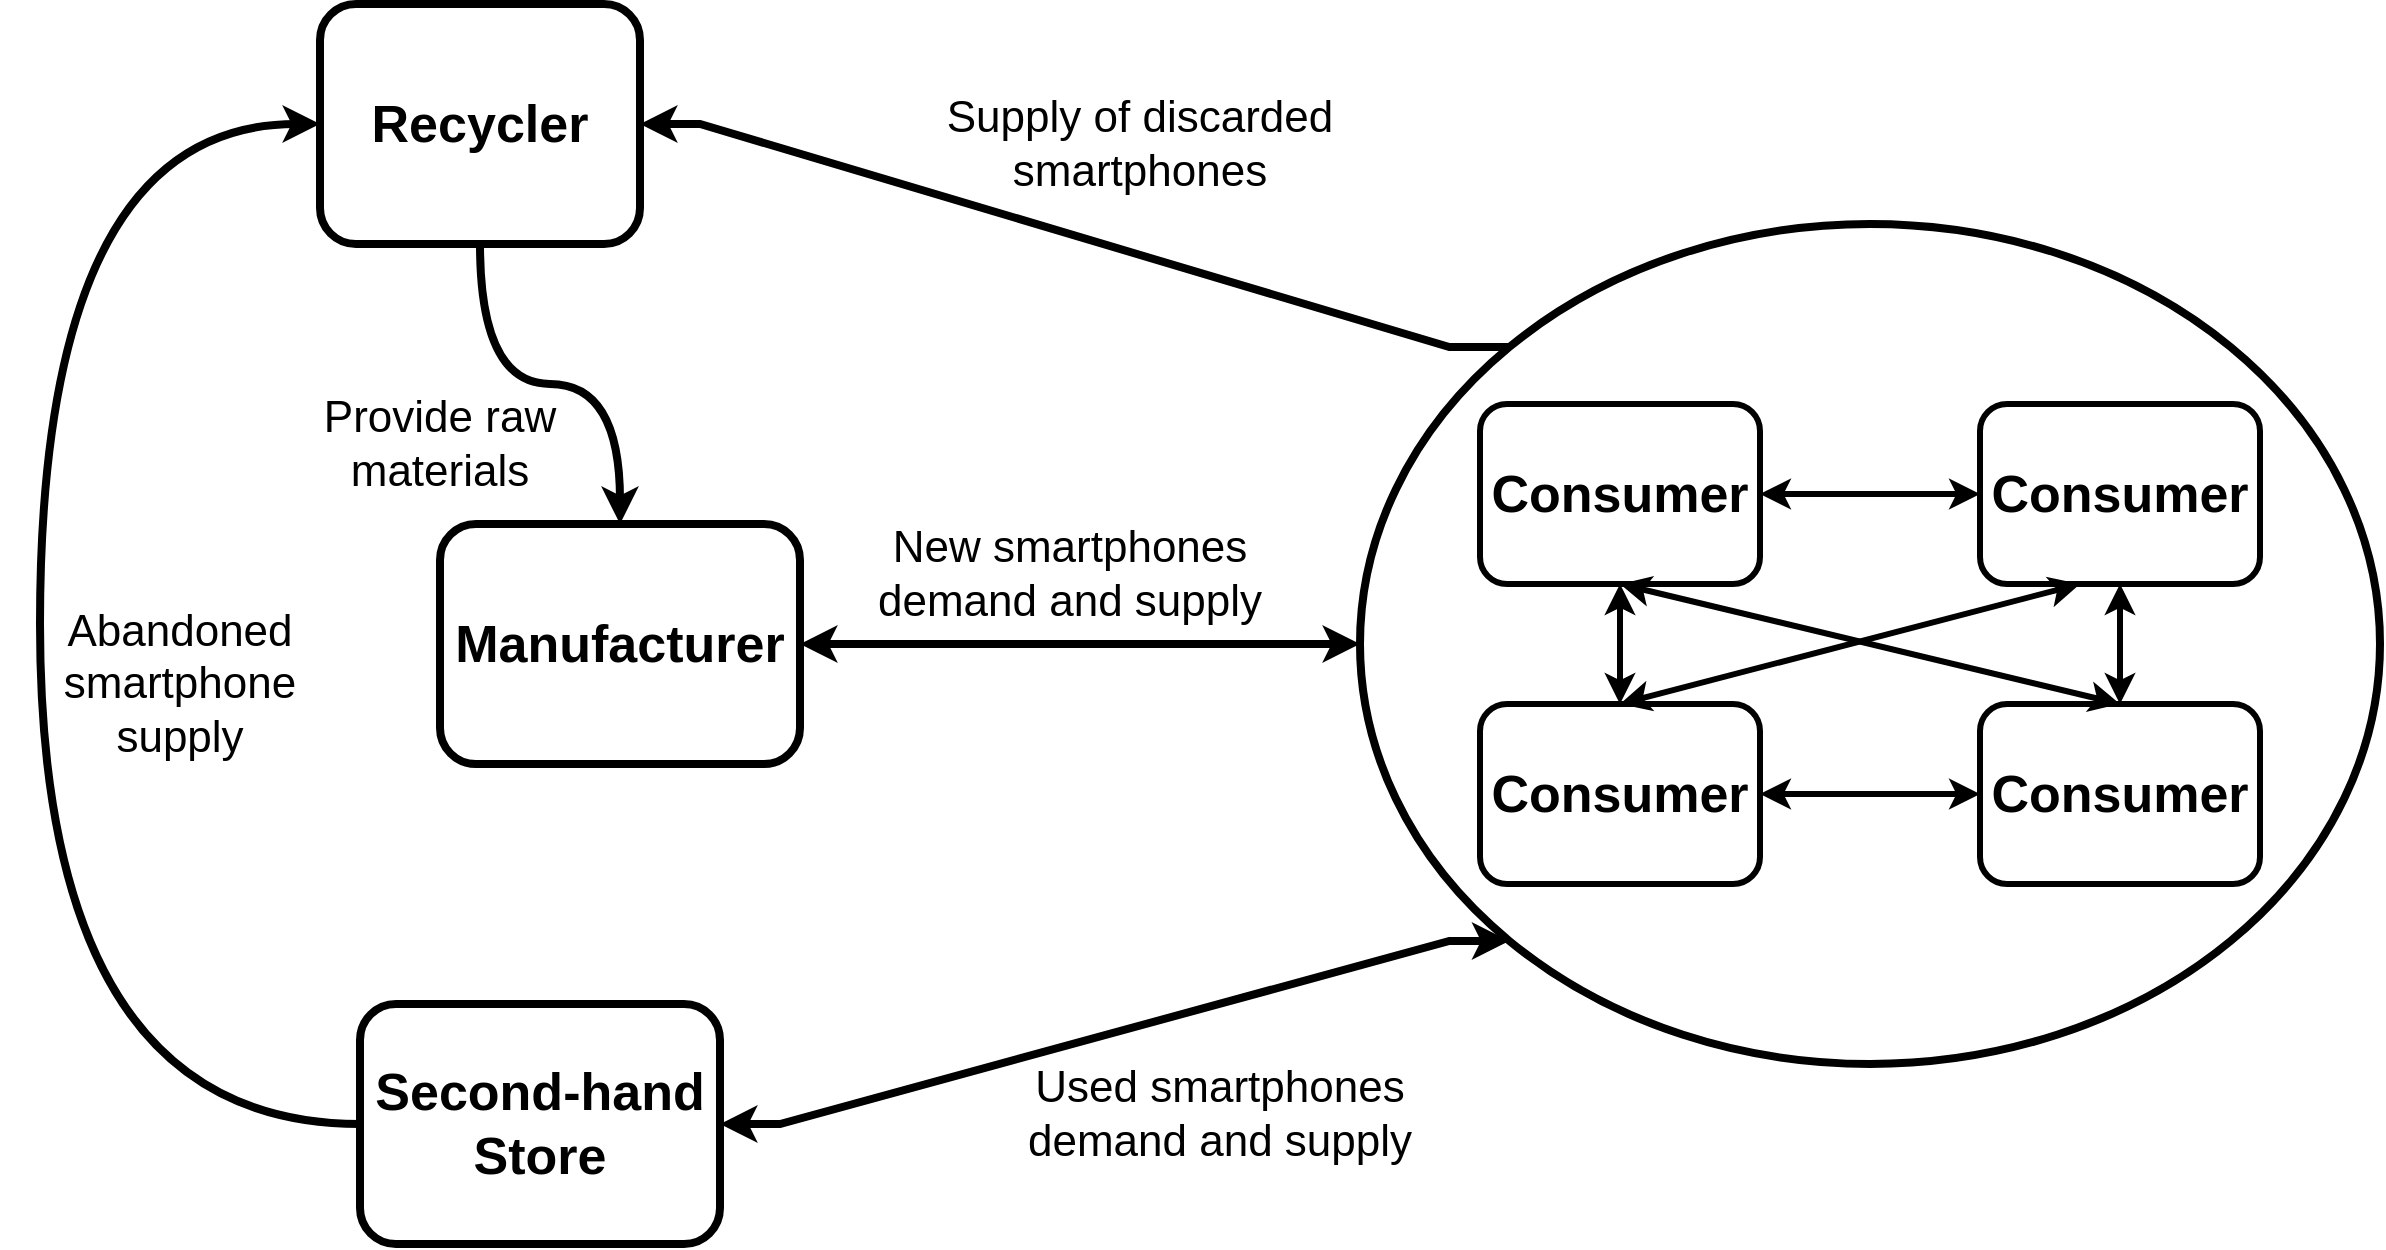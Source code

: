 <mxfile version="24.7.10">
  <diagram id="C5RBs43oDa-KdzZeNtuy" name="Page-1">
    <mxGraphModel dx="1838" dy="994" grid="1" gridSize="10" guides="1" tooltips="1" connect="1" arrows="1" fold="1" page="1" pageScale="1" pageWidth="1600" pageHeight="900" math="0" shadow="0">
      <root>
        <mxCell id="WIyWlLk6GJQsqaUBKTNV-0" />
        <mxCell id="WIyWlLk6GJQsqaUBKTNV-1" parent="WIyWlLk6GJQsqaUBKTNV-0" />
        <mxCell id="PBZ78QYX0Bk8OBGYeH7z-30" style="edgeStyle=entityRelationEdgeStyle;rounded=0;orthogonalLoop=1;jettySize=auto;html=1;exitX=0;exitY=0;exitDx=0;exitDy=0;strokeWidth=4;" edge="1" parent="WIyWlLk6GJQsqaUBKTNV-1" source="PBZ78QYX0Bk8OBGYeH7z-17" target="PBZ78QYX0Bk8OBGYeH7z-0">
          <mxGeometry relative="1" as="geometry" />
        </mxCell>
        <mxCell id="PBZ78QYX0Bk8OBGYeH7z-17" value="" style="ellipse;whiteSpace=wrap;html=1;strokeWidth=4;" vertex="1" parent="WIyWlLk6GJQsqaUBKTNV-1">
          <mxGeometry x="910" y="320" width="510" height="420" as="geometry" />
        </mxCell>
        <mxCell id="PBZ78QYX0Bk8OBGYeH7z-46" style="edgeStyle=orthogonalEdgeStyle;rounded=0;orthogonalLoop=1;jettySize=auto;html=1;exitX=0.5;exitY=1;exitDx=0;exitDy=0;elbow=vertical;curved=1;strokeWidth=4;" edge="1" parent="WIyWlLk6GJQsqaUBKTNV-1" source="PBZ78QYX0Bk8OBGYeH7z-0" target="PBZ78QYX0Bk8OBGYeH7z-1">
          <mxGeometry relative="1" as="geometry" />
        </mxCell>
        <mxCell id="PBZ78QYX0Bk8OBGYeH7z-0" value="&lt;font size=&quot;1&quot; style=&quot;&quot;&gt;&lt;b style=&quot;font-size: 26px;&quot;&gt;Recycler&lt;/b&gt;&lt;/font&gt;" style="rounded=1;whiteSpace=wrap;html=1;strokeWidth=4;" vertex="1" parent="WIyWlLk6GJQsqaUBKTNV-1">
          <mxGeometry x="390" y="210" width="160" height="120" as="geometry" />
        </mxCell>
        <mxCell id="PBZ78QYX0Bk8OBGYeH7z-37" style="edgeStyle=orthogonalEdgeStyle;rounded=0;orthogonalLoop=1;jettySize=auto;html=1;exitX=1;exitY=0.5;exitDx=0;exitDy=0;startArrow=classic;startFill=1;curved=1;strokeWidth=4;" edge="1" parent="WIyWlLk6GJQsqaUBKTNV-1" source="PBZ78QYX0Bk8OBGYeH7z-1" target="PBZ78QYX0Bk8OBGYeH7z-17">
          <mxGeometry relative="1" as="geometry" />
        </mxCell>
        <mxCell id="PBZ78QYX0Bk8OBGYeH7z-1" value="&lt;font size=&quot;1&quot; style=&quot;&quot;&gt;&lt;b style=&quot;font-size: 26px;&quot;&gt;Manufacturer&lt;/b&gt;&lt;/font&gt;" style="rounded=1;whiteSpace=wrap;html=1;strokeWidth=4;" vertex="1" parent="WIyWlLk6GJQsqaUBKTNV-1">
          <mxGeometry x="450" y="470" width="180" height="120" as="geometry" />
        </mxCell>
        <mxCell id="PBZ78QYX0Bk8OBGYeH7z-38" style="edgeStyle=entityRelationEdgeStyle;rounded=0;orthogonalLoop=1;jettySize=auto;html=1;exitX=1;exitY=0.5;exitDx=0;exitDy=0;entryX=0;entryY=1;entryDx=0;entryDy=0;startArrow=classic;startFill=1;strokeWidth=4;" edge="1" parent="WIyWlLk6GJQsqaUBKTNV-1" source="PBZ78QYX0Bk8OBGYeH7z-2" target="PBZ78QYX0Bk8OBGYeH7z-17">
          <mxGeometry relative="1" as="geometry" />
        </mxCell>
        <mxCell id="PBZ78QYX0Bk8OBGYeH7z-45" style="edgeStyle=orthogonalEdgeStyle;rounded=0;orthogonalLoop=1;jettySize=auto;html=1;entryX=0;entryY=0.5;entryDx=0;entryDy=0;exitX=0;exitY=0.5;exitDx=0;exitDy=0;curved=1;strokeWidth=4;" edge="1" parent="WIyWlLk6GJQsqaUBKTNV-1" source="PBZ78QYX0Bk8OBGYeH7z-2" target="PBZ78QYX0Bk8OBGYeH7z-0">
          <mxGeometry relative="1" as="geometry">
            <Array as="points">
              <mxPoint x="250" y="770" />
              <mxPoint x="250" y="270" />
            </Array>
          </mxGeometry>
        </mxCell>
        <mxCell id="PBZ78QYX0Bk8OBGYeH7z-2" value="&lt;font size=&quot;1&quot; style=&quot;&quot;&gt;&lt;b style=&quot;font-size: 26px;&quot;&gt;Second-hand Store&lt;/b&gt;&lt;/font&gt;" style="rounded=1;whiteSpace=wrap;html=1;strokeWidth=4;" vertex="1" parent="WIyWlLk6GJQsqaUBKTNV-1">
          <mxGeometry x="410" y="710" width="180" height="120" as="geometry" />
        </mxCell>
        <mxCell id="PBZ78QYX0Bk8OBGYeH7z-3" value="&lt;font size=&quot;1&quot; style=&quot;&quot;&gt;&lt;b style=&quot;font-size: 26px;&quot;&gt;Consumer&lt;/b&gt;&lt;/font&gt;" style="rounded=1;whiteSpace=wrap;html=1;strokeWidth=3;" vertex="1" parent="WIyWlLk6GJQsqaUBKTNV-1">
          <mxGeometry x="970" y="410" width="140" height="90" as="geometry" />
        </mxCell>
        <mxCell id="PBZ78QYX0Bk8OBGYeH7z-4" value="&lt;font size=&quot;1&quot; style=&quot;&quot;&gt;&lt;b style=&quot;font-size: 26px;&quot;&gt;Consumer&lt;/b&gt;&lt;/font&gt;" style="rounded=1;whiteSpace=wrap;html=1;strokeWidth=3;" vertex="1" parent="WIyWlLk6GJQsqaUBKTNV-1">
          <mxGeometry x="1220" y="410" width="140" height="90" as="geometry" />
        </mxCell>
        <mxCell id="PBZ78QYX0Bk8OBGYeH7z-5" value="&lt;font size=&quot;1&quot; style=&quot;&quot;&gt;&lt;b style=&quot;font-size: 26px;&quot;&gt;Consumer&lt;/b&gt;&lt;/font&gt;" style="rounded=1;whiteSpace=wrap;html=1;strokeWidth=3;" vertex="1" parent="WIyWlLk6GJQsqaUBKTNV-1">
          <mxGeometry x="970" y="560" width="140" height="90" as="geometry" />
        </mxCell>
        <mxCell id="PBZ78QYX0Bk8OBGYeH7z-40" value="" style="edgeStyle=orthogonalEdgeStyle;rounded=0;orthogonalLoop=1;jettySize=auto;html=1;startArrow=classic;startFill=1;strokeWidth=3;" edge="1" parent="WIyWlLk6GJQsqaUBKTNV-1" source="PBZ78QYX0Bk8OBGYeH7z-6" target="PBZ78QYX0Bk8OBGYeH7z-5">
          <mxGeometry relative="1" as="geometry" />
        </mxCell>
        <mxCell id="PBZ78QYX0Bk8OBGYeH7z-6" value="&lt;font size=&quot;1&quot; style=&quot;&quot;&gt;&lt;b style=&quot;font-size: 26px;&quot;&gt;Consumer&lt;/b&gt;&lt;/font&gt;" style="rounded=1;whiteSpace=wrap;html=1;strokeWidth=3;" vertex="1" parent="WIyWlLk6GJQsqaUBKTNV-1">
          <mxGeometry x="1220" y="560" width="140" height="90" as="geometry" />
        </mxCell>
        <mxCell id="PBZ78QYX0Bk8OBGYeH7z-9" value="" style="endArrow=classic;startArrow=classic;html=1;rounded=0;entryX=0.5;entryY=1;entryDx=0;entryDy=0;strokeWidth=3;" edge="1" parent="WIyWlLk6GJQsqaUBKTNV-1" source="PBZ78QYX0Bk8OBGYeH7z-5" target="PBZ78QYX0Bk8OBGYeH7z-3">
          <mxGeometry width="50" height="50" relative="1" as="geometry">
            <mxPoint x="610" y="580" as="sourcePoint" />
            <mxPoint x="660" y="530" as="targetPoint" />
          </mxGeometry>
        </mxCell>
        <mxCell id="PBZ78QYX0Bk8OBGYeH7z-10" value="" style="endArrow=classic;startArrow=classic;html=1;rounded=0;exitX=1;exitY=0.5;exitDx=0;exitDy=0;entryX=0;entryY=0.5;entryDx=0;entryDy=0;strokeWidth=3;" edge="1" parent="WIyWlLk6GJQsqaUBKTNV-1" source="PBZ78QYX0Bk8OBGYeH7z-3" target="PBZ78QYX0Bk8OBGYeH7z-4">
          <mxGeometry width="50" height="50" relative="1" as="geometry">
            <mxPoint x="1120" y="460" as="sourcePoint" />
            <mxPoint x="1170" y="410" as="targetPoint" />
          </mxGeometry>
        </mxCell>
        <mxCell id="PBZ78QYX0Bk8OBGYeH7z-11" value="" style="endArrow=classic;startArrow=classic;html=1;rounded=0;exitX=0.5;exitY=1;exitDx=0;exitDy=0;strokeWidth=3;" edge="1" parent="WIyWlLk6GJQsqaUBKTNV-1" source="PBZ78QYX0Bk8OBGYeH7z-4" target="PBZ78QYX0Bk8OBGYeH7z-6">
          <mxGeometry width="50" height="50" relative="1" as="geometry">
            <mxPoint x="1269.41" y="560" as="sourcePoint" />
            <mxPoint x="1269.41" y="500" as="targetPoint" />
          </mxGeometry>
        </mxCell>
        <mxCell id="PBZ78QYX0Bk8OBGYeH7z-13" value="" style="endArrow=classic;startArrow=classic;html=1;rounded=0;exitX=0.5;exitY=0;exitDx=0;exitDy=0;strokeWidth=3;" edge="1" parent="WIyWlLk6GJQsqaUBKTNV-1" source="PBZ78QYX0Bk8OBGYeH7z-5">
          <mxGeometry width="50" height="50" relative="1" as="geometry">
            <mxPoint x="1279.41" y="570" as="sourcePoint" />
            <mxPoint x="1270" y="500" as="targetPoint" />
          </mxGeometry>
        </mxCell>
        <mxCell id="PBZ78QYX0Bk8OBGYeH7z-14" value="" style="endArrow=classic;startArrow=classic;html=1;rounded=0;exitX=0.5;exitY=1;exitDx=0;exitDy=0;entryX=0.5;entryY=0;entryDx=0;entryDy=0;strokeWidth=3;" edge="1" parent="WIyWlLk6GJQsqaUBKTNV-1" source="PBZ78QYX0Bk8OBGYeH7z-3" target="PBZ78QYX0Bk8OBGYeH7z-6">
          <mxGeometry width="50" height="50" relative="1" as="geometry">
            <mxPoint x="1030" y="570" as="sourcePoint" />
            <mxPoint x="1270" y="560" as="targetPoint" />
          </mxGeometry>
        </mxCell>
        <mxCell id="PBZ78QYX0Bk8OBGYeH7z-16" value="&lt;font style=&quot;font-size: 22px;&quot;&gt;New smartphones demand and supply&lt;/font&gt;" style="text;html=1;align=center;verticalAlign=middle;whiteSpace=wrap;rounded=0;" vertex="1" parent="WIyWlLk6GJQsqaUBKTNV-1">
          <mxGeometry x="660" y="440" width="210" height="110" as="geometry" />
        </mxCell>
        <mxCell id="PBZ78QYX0Bk8OBGYeH7z-19" value="&lt;font style=&quot;font-size: 22px;&quot;&gt;Used smartphones demand and supply&lt;/font&gt;" style="text;html=1;align=center;verticalAlign=middle;whiteSpace=wrap;rounded=0;" vertex="1" parent="WIyWlLk6GJQsqaUBKTNV-1">
          <mxGeometry x="730" y="710" width="220" height="110" as="geometry" />
        </mxCell>
        <mxCell id="PBZ78QYX0Bk8OBGYeH7z-26" value="&lt;font style=&quot;font-size: 22px;&quot;&gt;Supply of discarded smartphones&lt;/font&gt;" style="text;html=1;align=center;verticalAlign=middle;whiteSpace=wrap;rounded=0;" vertex="1" parent="WIyWlLk6GJQsqaUBKTNV-1">
          <mxGeometry x="700" y="230" width="200" height="100" as="geometry" />
        </mxCell>
        <mxCell id="PBZ78QYX0Bk8OBGYeH7z-47" value="&lt;font style=&quot;font-size: 22px;&quot;&gt;Provide raw materials&lt;/font&gt;" style="text;html=1;align=center;verticalAlign=middle;whiteSpace=wrap;rounded=0;" vertex="1" parent="WIyWlLk6GJQsqaUBKTNV-1">
          <mxGeometry x="360" y="390" width="180" height="80" as="geometry" />
        </mxCell>
        <mxCell id="PBZ78QYX0Bk8OBGYeH7z-49" value="&lt;font style=&quot;font-size: 22px;&quot;&gt;Abandoned smartphone supply&lt;/font&gt;" style="text;html=1;align=center;verticalAlign=middle;whiteSpace=wrap;rounded=0;" vertex="1" parent="WIyWlLk6GJQsqaUBKTNV-1">
          <mxGeometry x="230" y="510" width="180" height="80" as="geometry" />
        </mxCell>
      </root>
    </mxGraphModel>
  </diagram>
</mxfile>

